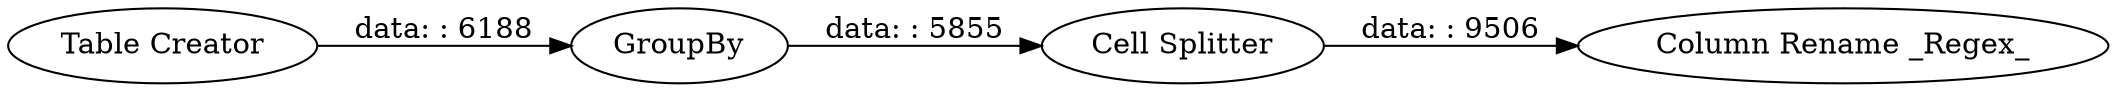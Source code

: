 digraph {
	"-5396314400368619856_5" [label="Column Rename _Regex_"]
	"-5396314400368619856_4" [label="Cell Splitter"]
	"-5396314400368619856_3" [label=GroupBy]
	"-5396314400368619856_1" [label="Table Creator"]
	"-5396314400368619856_3" -> "-5396314400368619856_4" [label="data: : 5855"]
	"-5396314400368619856_1" -> "-5396314400368619856_3" [label="data: : 6188"]
	"-5396314400368619856_4" -> "-5396314400368619856_5" [label="data: : 9506"]
	rankdir=LR
}
